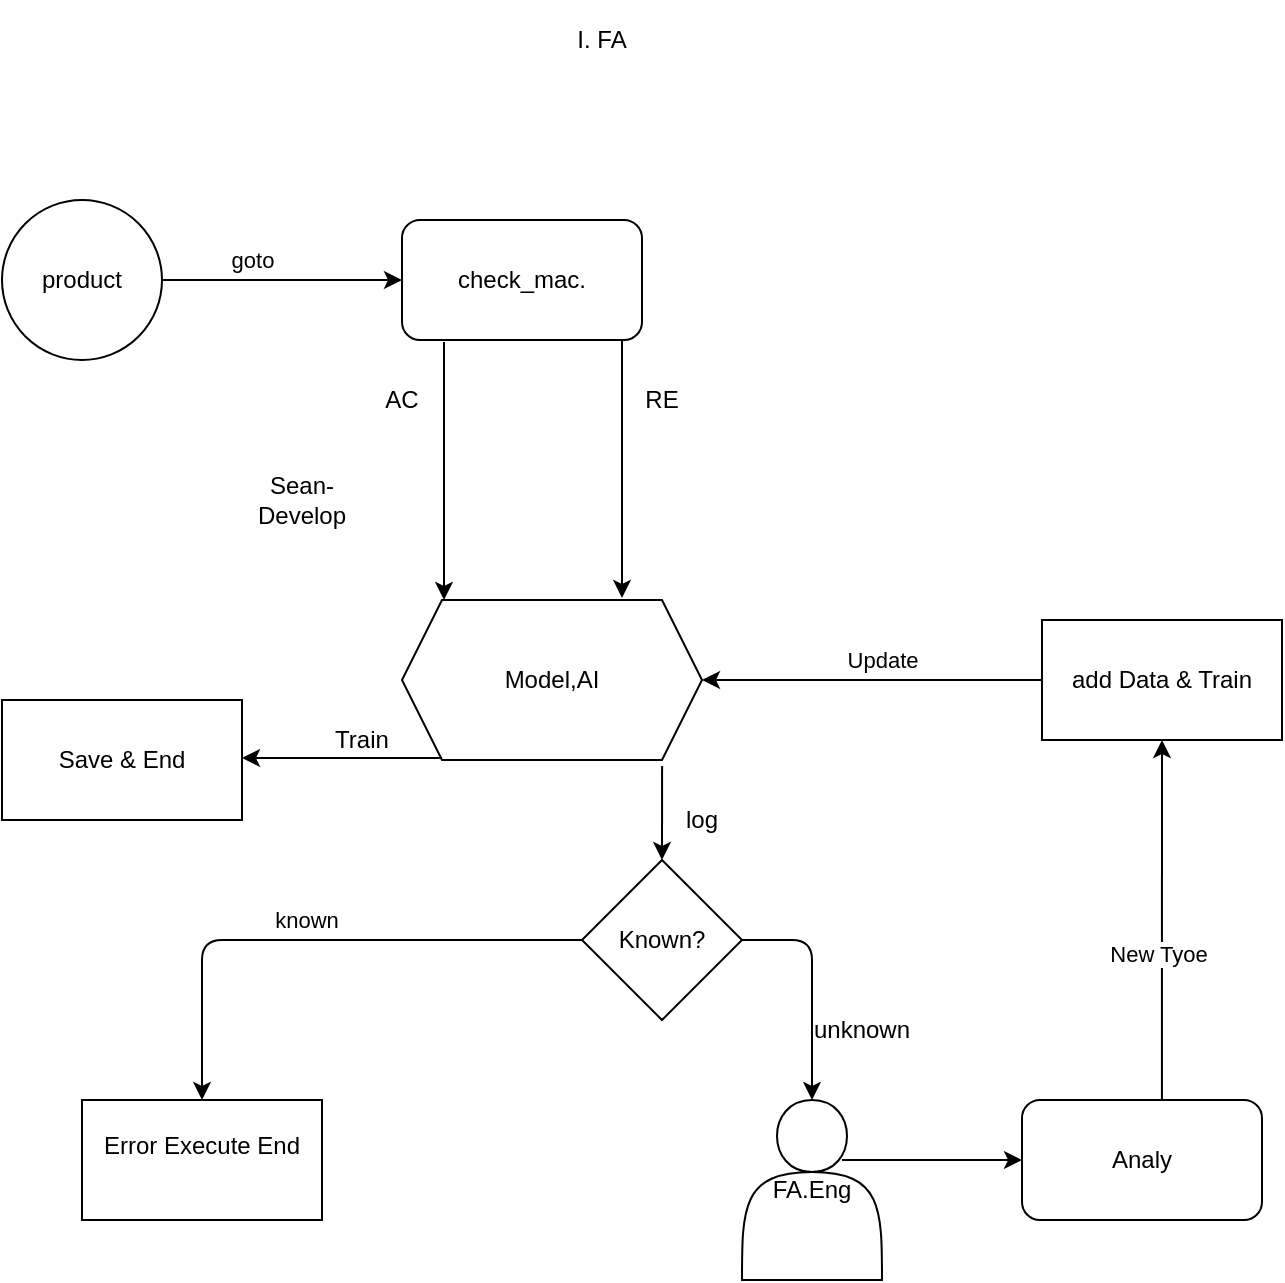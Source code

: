 <mxfile version="13.10.2" type="device"><diagram id="k_Df7F3gI-IzcD_YHUu1" name="Page-1"><mxGraphModel dx="862" dy="888" grid="1" gridSize="10" guides="1" tooltips="1" connect="1" arrows="1" fold="1" page="1" pageScale="1" pageWidth="827" pageHeight="1169" math="0" shadow="0"><root><mxCell id="0"/><mxCell id="1" parent="0"/><mxCell id="FhXyS-khF3NOCvX25EUj-1" value="product" style="ellipse;whiteSpace=wrap;html=1;aspect=fixed;" parent="1" vertex="1"><mxGeometry x="20" y="160" width="80" height="80" as="geometry"/></mxCell><mxCell id="FhXyS-khF3NOCvX25EUj-2" value="check_mac." style="rounded=1;whiteSpace=wrap;html=1;" parent="1" vertex="1"><mxGeometry x="220" y="170" width="120" height="60" as="geometry"/></mxCell><mxCell id="FhXyS-khF3NOCvX25EUj-5" value="Model,AI" style="shape=hexagon;perimeter=hexagonPerimeter2;whiteSpace=wrap;html=1;fixedSize=1;" parent="1" vertex="1"><mxGeometry x="220" y="360" width="150" height="80" as="geometry"/></mxCell><mxCell id="FhXyS-khF3NOCvX25EUj-8" value="FA.Eng" style="shape=actor;whiteSpace=wrap;html=1;" parent="1" vertex="1"><mxGeometry x="390" y="610" width="70" height="90" as="geometry"/></mxCell><mxCell id="FhXyS-khF3NOCvX25EUj-9" value="" style="endArrow=classic;html=1;entryX=0;entryY=0.5;entryDx=0;entryDy=0;exitX=1;exitY=0.5;exitDx=0;exitDy=0;" parent="1" source="FhXyS-khF3NOCvX25EUj-1" target="FhXyS-khF3NOCvX25EUj-2" edge="1"><mxGeometry width="50" height="50" relative="1" as="geometry"><mxPoint x="180" y="385" as="sourcePoint"/><mxPoint x="230" y="335" as="targetPoint"/></mxGeometry></mxCell><mxCell id="FhXyS-khF3NOCvX25EUj-10" value="goto" style="edgeLabel;html=1;align=center;verticalAlign=middle;resizable=0;points=[];" parent="FhXyS-khF3NOCvX25EUj-9" vertex="1" connectable="0"><mxGeometry x="-0.312" y="4" relative="1" as="geometry"><mxPoint x="3" y="-6" as="offset"/></mxGeometry></mxCell><mxCell id="FhXyS-khF3NOCvX25EUj-12" value="&lt;div&gt;AC&lt;/div&gt;" style="text;html=1;strokeColor=none;fillColor=none;align=center;verticalAlign=middle;whiteSpace=wrap;rounded=0;" parent="1" vertex="1"><mxGeometry x="200" y="250" width="40" height="20" as="geometry"/></mxCell><mxCell id="FhXyS-khF3NOCvX25EUj-22" value="Analy" style="rounded=1;whiteSpace=wrap;html=1;" parent="1" vertex="1"><mxGeometry x="530" y="610" width="120" height="60" as="geometry"/></mxCell><mxCell id="FhXyS-khF3NOCvX25EUj-23" value="" style="endArrow=classic;html=1;exitX=0.714;exitY=0.333;exitDx=0;exitDy=0;exitPerimeter=0;entryX=0;entryY=0.5;entryDx=0;entryDy=0;" parent="1" source="FhXyS-khF3NOCvX25EUj-8" target="FhXyS-khF3NOCvX25EUj-22" edge="1"><mxGeometry width="50" height="50" relative="1" as="geometry"><mxPoint x="490" y="690" as="sourcePoint"/><mxPoint x="540" y="640" as="targetPoint"/></mxGeometry></mxCell><mxCell id="FhXyS-khF3NOCvX25EUj-27" value="I. FA" style="text;html=1;strokeColor=none;fillColor=none;align=center;verticalAlign=middle;whiteSpace=wrap;rounded=0;" parent="1" vertex="1"><mxGeometry x="120" y="60" width="400" height="40" as="geometry"/></mxCell><mxCell id="CksgNDOIqOMZOFZf6p5t-2" value="RE" style="text;html=1;strokeColor=none;fillColor=none;align=center;verticalAlign=middle;whiteSpace=wrap;rounded=0;" vertex="1" parent="1"><mxGeometry x="330" y="250" width="40" height="20" as="geometry"/></mxCell><mxCell id="CksgNDOIqOMZOFZf6p5t-5" value="" style="endArrow=classic;html=1;" edge="1" parent="1"><mxGeometry width="50" height="50" relative="1" as="geometry"><mxPoint x="241" y="231" as="sourcePoint"/><mxPoint x="241" y="360" as="targetPoint"/></mxGeometry></mxCell><mxCell id="CksgNDOIqOMZOFZf6p5t-6" value="Train" style="text;html=1;strokeColor=none;fillColor=none;align=center;verticalAlign=middle;whiteSpace=wrap;rounded=0;" vertex="1" parent="1"><mxGeometry x="180" y="420" width="40" height="20" as="geometry"/></mxCell><mxCell id="CksgNDOIqOMZOFZf6p5t-7" value="" style="endArrow=classic;html=1;" edge="1" parent="1"><mxGeometry width="50" height="50" relative="1" as="geometry"><mxPoint x="330" y="230" as="sourcePoint"/><mxPoint x="330" y="359" as="targetPoint"/></mxGeometry></mxCell><mxCell id="CksgNDOIqOMZOFZf6p5t-9" value="" style="endArrow=classic;html=1;" edge="1" parent="1"><mxGeometry width="50" height="50" relative="1" as="geometry"><mxPoint x="240" y="439" as="sourcePoint"/><mxPoint x="140" y="439" as="targetPoint"/></mxGeometry></mxCell><mxCell id="CksgNDOIqOMZOFZf6p5t-10" value="Save &amp;amp; End" style="rounded=0;whiteSpace=wrap;html=1;" vertex="1" parent="1"><mxGeometry x="20" y="410" width="120" height="60" as="geometry"/></mxCell><mxCell id="CksgNDOIqOMZOFZf6p5t-12" value="Known?" style="rhombus;whiteSpace=wrap;html=1;" vertex="1" parent="1"><mxGeometry x="310" y="490" width="80" height="80" as="geometry"/></mxCell><mxCell id="CksgNDOIqOMZOFZf6p5t-14" value="" style="endArrow=classic;html=1;exitX=0.867;exitY=1.038;exitDx=0;exitDy=0;exitPerimeter=0;entryX=0.5;entryY=0;entryDx=0;entryDy=0;" edge="1" parent="1" source="FhXyS-khF3NOCvX25EUj-5" target="CksgNDOIqOMZOFZf6p5t-12"><mxGeometry width="50" height="50" relative="1" as="geometry"><mxPoint x="400" y="460" as="sourcePoint"/><mxPoint x="450" y="410" as="targetPoint"/></mxGeometry></mxCell><mxCell id="CksgNDOIqOMZOFZf6p5t-15" value="log" style="text;html=1;strokeColor=none;fillColor=none;align=center;verticalAlign=middle;whiteSpace=wrap;rounded=0;" vertex="1" parent="1"><mxGeometry x="350" y="460" width="40" height="20" as="geometry"/></mxCell><mxCell id="CksgNDOIqOMZOFZf6p5t-17" value="unknown" style="text;html=1;strokeColor=none;fillColor=none;align=center;verticalAlign=middle;whiteSpace=wrap;rounded=0;" vertex="1" parent="1"><mxGeometry x="430" y="565" width="40" height="20" as="geometry"/></mxCell><mxCell id="CksgNDOIqOMZOFZf6p5t-21" value="" style="endArrow=classic;html=1;exitX=1;exitY=0.5;exitDx=0;exitDy=0;entryX=0.5;entryY=0;entryDx=0;entryDy=0;" edge="1" parent="1" source="CksgNDOIqOMZOFZf6p5t-12" target="FhXyS-khF3NOCvX25EUj-8"><mxGeometry width="50" height="50" relative="1" as="geometry"><mxPoint x="470" y="430" as="sourcePoint"/><mxPoint x="520" y="380" as="targetPoint"/><Array as="points"><mxPoint x="425" y="530"/></Array></mxGeometry></mxCell><mxCell id="CksgNDOIqOMZOFZf6p5t-22" value="" style="endArrow=classic;html=1;exitX=0.583;exitY=0;exitDx=0;exitDy=0;exitPerimeter=0;entryX=0.5;entryY=1;entryDx=0;entryDy=0;" edge="1" parent="1" source="FhXyS-khF3NOCvX25EUj-22" target="CksgNDOIqOMZOFZf6p5t-23"><mxGeometry width="50" height="50" relative="1" as="geometry"><mxPoint x="550" y="480" as="sourcePoint"/><mxPoint x="600" y="460" as="targetPoint"/></mxGeometry></mxCell><mxCell id="CksgNDOIqOMZOFZf6p5t-26" value="New Tyoe" style="edgeLabel;html=1;align=center;verticalAlign=middle;resizable=0;points=[];" vertex="1" connectable="0" parent="CksgNDOIqOMZOFZf6p5t-22"><mxGeometry x="-0.189" y="2" relative="1" as="geometry"><mxPoint as="offset"/></mxGeometry></mxCell><mxCell id="CksgNDOIqOMZOFZf6p5t-23" value="add Data &amp;amp; Train" style="rounded=0;whiteSpace=wrap;html=1;" vertex="1" parent="1"><mxGeometry x="540" y="370" width="120" height="60" as="geometry"/></mxCell><mxCell id="CksgNDOIqOMZOFZf6p5t-24" value="" style="endArrow=classic;html=1;exitX=0;exitY=0.5;exitDx=0;exitDy=0;entryX=1;entryY=0.5;entryDx=0;entryDy=0;" edge="1" parent="1" source="CksgNDOIqOMZOFZf6p5t-23" target="FhXyS-khF3NOCvX25EUj-5"><mxGeometry width="50" height="50" relative="1" as="geometry"><mxPoint x="450" y="370" as="sourcePoint"/><mxPoint x="500" y="310" as="targetPoint"/></mxGeometry></mxCell><mxCell id="CksgNDOIqOMZOFZf6p5t-27" value="Update" style="edgeLabel;html=1;align=center;verticalAlign=middle;resizable=0;points=[];" vertex="1" connectable="0" parent="CksgNDOIqOMZOFZf6p5t-24"><mxGeometry x="0.377" y="2" relative="1" as="geometry"><mxPoint x="37" y="-12" as="offset"/></mxGeometry></mxCell><mxCell id="CksgNDOIqOMZOFZf6p5t-28" value="" style="endArrow=classic;html=1;exitX=0;exitY=0.5;exitDx=0;exitDy=0;entryX=0.5;entryY=0;entryDx=0;entryDy=0;" edge="1" parent="1" source="CksgNDOIqOMZOFZf6p5t-12"><mxGeometry width="50" height="50" relative="1" as="geometry"><mxPoint x="40" y="560" as="sourcePoint"/><mxPoint x="120" y="610" as="targetPoint"/><Array as="points"><mxPoint x="120" y="530"/></Array></mxGeometry></mxCell><mxCell id="CksgNDOIqOMZOFZf6p5t-29" value="known" style="edgeLabel;html=1;align=center;verticalAlign=middle;resizable=0;points=[];" vertex="1" connectable="0" parent="CksgNDOIqOMZOFZf6p5t-28"><mxGeometry x="0.127" y="1" relative="1" as="geometry"><mxPoint x="14" y="-11" as="offset"/></mxGeometry></mxCell><mxCell id="CksgNDOIqOMZOFZf6p5t-31" value="Sean-Develop" style="text;html=1;strokeColor=none;fillColor=none;align=center;verticalAlign=middle;whiteSpace=wrap;rounded=0;" vertex="1" parent="1"><mxGeometry x="150" y="300" width="40" height="20" as="geometry"/></mxCell><mxCell id="CksgNDOIqOMZOFZf6p5t-32" value="&#xA;Error Execute End&#xA;&#xA;" style="rounded=0;whiteSpace=wrap;html=1;" vertex="1" parent="1"><mxGeometry x="60" y="610" width="120" height="60" as="geometry"/></mxCell></root></mxGraphModel></diagram></mxfile>